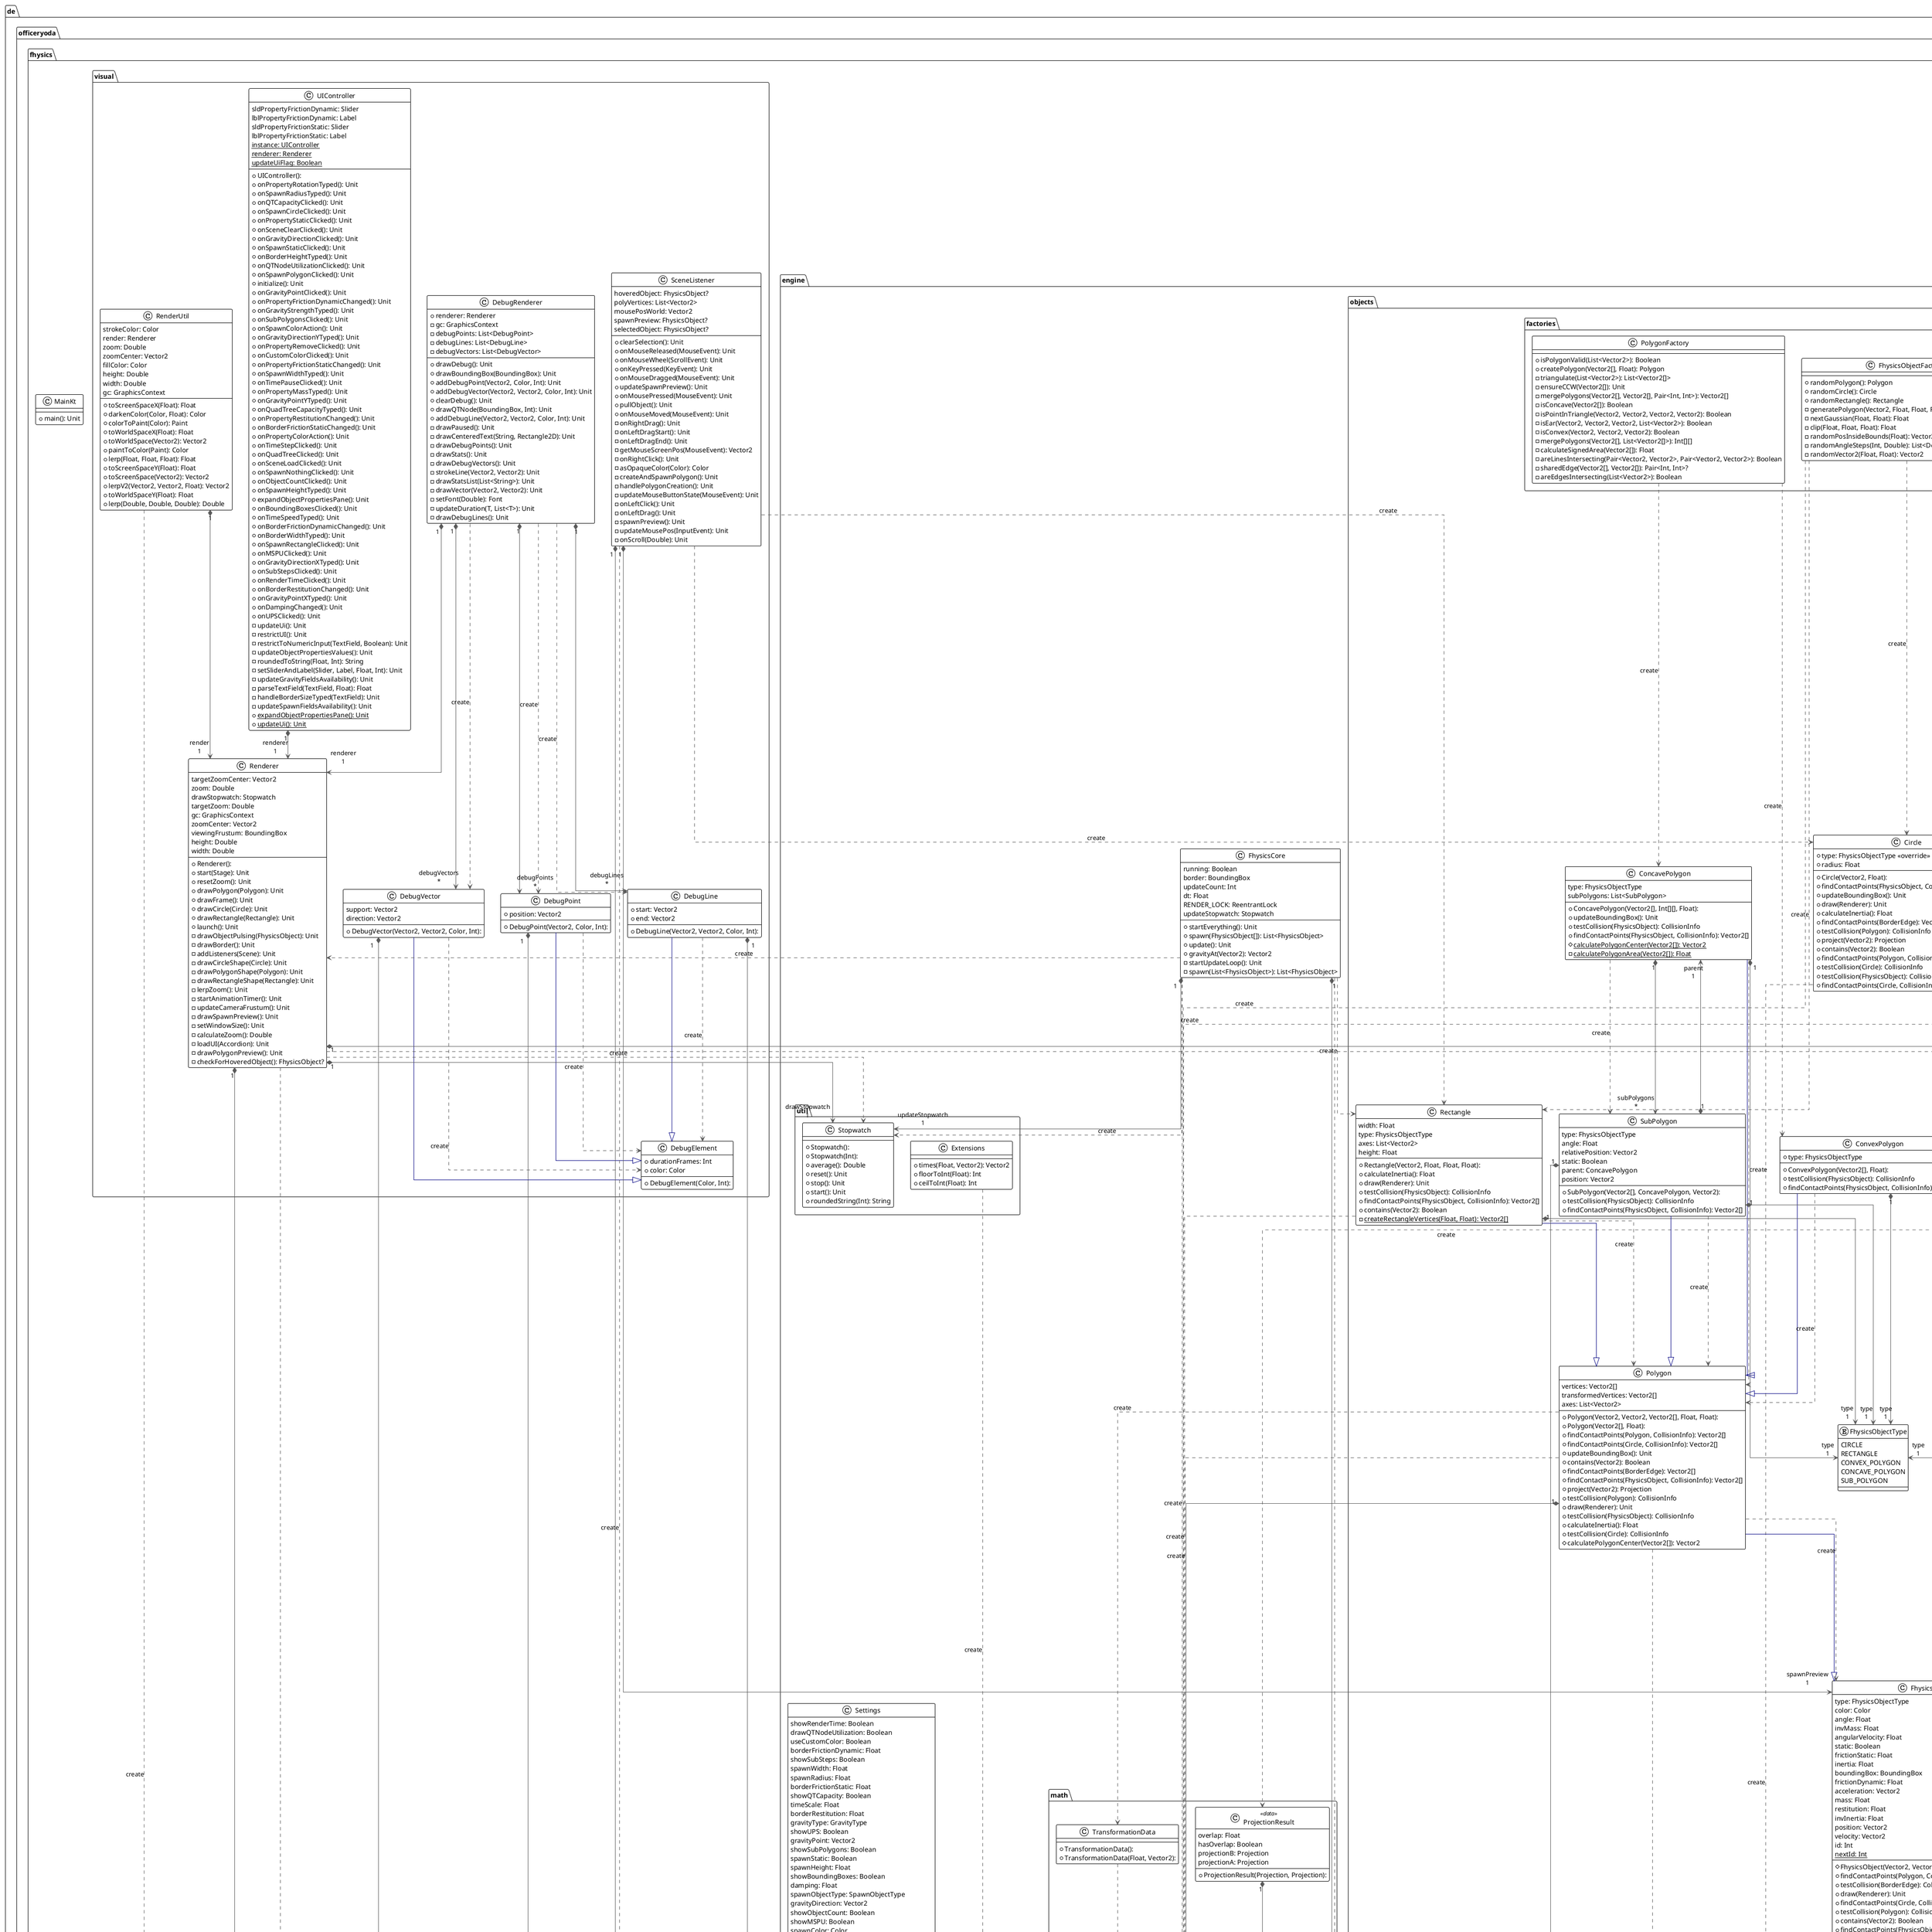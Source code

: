 @startuml

!theme plain
top to bottom direction
skinparam linetype ortho

class de.officeryoda.fhysics.engine.collision.BorderEdge << data >> {
    normal: Vector2
    edgeCorner: Vector2
    borderPosition: Float
    + BorderEdge(Vector2, Float, Vector2):
    + testCollision(FhysicsObject): CollisionInfo
}

class de.officeryoda.fhysics.engine.collision.CollisionFinder {
    + testCollision(Circle, Circle): CollisionInfo
    + testCollision(Polygon, Polygon): CollisionInfo
    + testCollision(Polygon, Circle): CollisionInfo
    + getClosestPointOnLine(Vector2, Vector2, Vector2): Vector2
    - checkAxesForOverlap(List<Vector2>, Polygon, Circle): Boolean
    - testConcavePolygonCollision(ConcavePolygon, Circle): CollisionInfo
    - getUniqueAxes(Polygon, Polygon): List<Vector2>
    - testProjectionOverlap(Vector2, FhysicsObject, FhysicsObject): ProjectionResult
    - calculateOverlap(Circle, Circle, Vector2): Float
    - getClosestPoint(Polygon, Vector2): Vector2
    - findCollisionInfo(Polygon, Polygon, List<Vector2>): CollisionInfo
    - findDeepestCollision(Polygon, Polygon): CollisionInfo
    - testConcavePolygonCollision(Polygon, Polygon): CollisionInfo
}

class de.officeryoda.fhysics.engine.collision.CollisionInfo << data >> {
    normal: Vector2
    hasCollision: Boolean
    objA: FhysicsObject?
    depth: Float
    objB: FhysicsObject?
    + CollisionInfo(FhysicsObject?, FhysicsObject?, Vector2, Float):
    + CollisionInfo():
}

class de.officeryoda.fhysics.engine.collision.CollisionSolver {
    + moveInsideBorder(FhysicsObject): Set<BorderEdge>
    + updateBorderObjects(): Unit
    + solveCollision(CollisionInfo): Unit
    + handleBorderCollisions(FhysicsObject): Unit
    - solveImpulseBorder(BorderEdge, FhysicsObject, Vector2[]): Float[]
    - solveFriction(FhysicsObject, FhysicsObject, Vector2[], Float[], Vector2): Unit
    - solveFrictionBorder(BorderEdge, FhysicsObject, Vector2[], Float[]): Unit
    - calculateFrictionMagnitude(Vector2, Vector2, FhysicsObject, FhysicsObject, Vector2, Vector2, Vector2[]): Float
    - applyImpulse(ArrayList<Vector2>, Vector2[], FhysicsObject): Unit
    - calculateImpulseMagnitude(FhysicsObject, FhysiscsObject, Vector2, Int, Float, Vector2, Vector2): Float
    - separateOverlappingObjects(CollisionInfo): Unit
    - calculateImpulseMagnitude(FhysicsObject, Vector2, Vector2, Float, Int): Float
    - calculateRelativeVelocity(FhysicsObject, FhysicsObject, Vector2, Vector2): Vector2
    - applyImpulses(ArrayList<Vector2>, Vector2[], FhysicsObject, FhysicsObject): Unit
    - solveImpulse(FhysicsObject, FhysicsObject, Vector2[], CollisionInfo): Float[]
    - processBorderContactPointsImpulse(Vector2[], FhysicsObject, Vector2, ArrayList<Vector2>): Float[]
    - applyCoulombsLaw(Float, Float, Vector2, Float, Float): Vector2
    - calculateFrictionMagnitude(Vector2, Vector2, FhysicsObject, Vector2, Vector2[]): Float
    - processObjectContactPointsImpulse(Vector2[], FhysicsObject, FhysicsObject, Vector2, ArrayList<Vector2>): Float[]
    - processObjectContactPointsFriction(Vector2[], FhysicsObject, FhysicsObject, Vector2, ArrayList<Vector2>, Float[]): Unit
    - applyFriction(ArrayList<Vector2>, FhysicsObject, Vector2[]): Unit
    - processBorderContactPointsFriction(Vector2[], FhysicsObject, Vector2, ArrayList<Vector2>, Float[]): Unit
    - clampSmallAngularVelocity(FhysicsObject): Unit
    - applyFriction(ArrayList<Vector2>, Vector2[], FhysicsObject, FhysicsObject, Float): Unit
    - calculateContactPerpendicular(Vector2, FhysicsObject): Vector2
    - solveBorderCollision(FhysicsObject, BorderEdge): Unit
}

class de.officeryoda.fhysics.engine.collision.ContactFinder {
    + findContactPoints(Circle, CollisionInfo): Vector2[]
    + findContactPoints(BorderEdge, Circle): Vector2[]
    + findContactPoints(Polygon, Polygon): Vector2[]
    + findContactPoints(BorderEdge, Polygon): Vector2[]
    + getConvexPolygons(Polygon, Polygon): Pair<List<Polygon>, List<Polygon>>
    - findConcavePolygonContactPoints(BorderEdge, ConcavePolygon): Vector2[]
    - findConcavePolygonContactPoints(Polygon, Polygon): Vector2[]
    - isNearExisting(Vector2, List<Vector2>): Boolean
    - findContactPoints(List<Polygon>, List<Polygon>): Vector2[]
    - nearlyEquals(Vector2, Vector2): Boolean
}

class de.officeryoda.fhysics.engine.datastructures.BoundingBox << data >> {
    width: Float
    fromPolygon: Polygon
    fromCircle: Circle
    height: Float
    x: Float
    y: Float
    + BoundingBox():
    + BoundingBox(Float, Float, Float, Float):
    + contains(BoundingBox): Boolean
    + overlaps(BoundingBox): Boolean
    + contains(Vector2): Boolean
}

class de.officeryoda.fhysics.engine.datastructures.IndexedFreeList<T> {
    + IndexedFreeList():
    + IndexedFreeList(T):
    + free(Int): Unit
    + clear(): Unit
    + get(Int): T
    + capacity(): Int
    + usedCount(): Int
    + iterator(): Iterator<T>
    + add(T): Int
    + indexOf(T): Int
}

class de.officeryoda.fhysics.engine.datastructures.FreeElement<T> << data >> {
    element: T?
    next: Int
    + FreeElement(T?, Int):
    + FreeElement():
}

class de.officeryoda.fhysics.engine.datastructures.QuadTree {
    objectCount: Int
    clearFlag: Boolean
    rebuildFlag: Boolean
    capacity: Int
    pendingRemovals: List<FhysicsObject>
    + update(): Unit
    + insert(FhysicsObject): Unit
    + query(Vector2): FhysicsObject?
    + rebuild(): Unit
    + clear(): Unit
    + shutdownThreadPool(): Unit
    + processPendingOperations(): Unit
    + getObjectCountInChildren(QTNode): Int
    + remove(FhysicsObject): Unit
    + drawObjects(Renderer): Unit
    + drawNodes(BoundingBox): Unit
    - insertPending(): Unit
    - removeIteratively(FhysicsObject): Unit
    - insertOverlappingObjects(QTNode, QTNode): Unit
    - updateFhysicsObjects(List<FhysicsObject>): Unit
    - removePending(): Unit
    - shouldSplitNode(QTNode): Boolean
    - totalRebuild(): Unit
    - getLeafNode(Vector2): QTNode
    - queryLeafObjects(QTNode, Vector2): FhysicsObject?
    - tryCollapseBranch(QTNode): Unit
    - moveObjectsToChildren(QTNode, Int): Unit
    - addNotContainedToList(QTNode, List<FhysicsObject>): Unit
    - addOverlappingChildrenToQueue(QTNode, BoundingBox, ArrayDeque<QTNode>): Unit
    - insertIntoLeaf(FhysicsObject, QTNode): Unit
    - createChildNodes(BoundingBox): Int
    - tryInsertRebuildList(List<FhysicsObject>, QTNode): Unit
    - trySplitNode(QTNode): Unit
    - findOverlappingLeaves(BoundingBox, QTNode): List<QTNode>
    - updateLeaf(QTNode): Unit
    - insertIteratively(FhysicsObject, QTNode): Unit
    - moveObjects(QTNode, QTNode): Unit
    - getChildren(QTNode): QTNode[]
    - handleCollisions(List<FhysicsObject>): Unit
    - convertToBranch(QTNode, Int): Unit
    - collapseBranch(QTNode): Unit
}

class de.officeryoda.fhysics.engine.datastructures.QTNode << data >> {
    objects: List<FhysicsObject>
    leaf: Boolean
    bbox: BoundingBox
    index: Int
    + QTNode(BoundingBox):
    + convertToBranch(): Unit
    + convertToLeaf(): Unit
}

class de.officeryoda.fhysics.engine.math.Projection << data >> {
    min: Float
    max: Float
    + Projection(Float, Float):
    + overlaps(Projection): Boolean
}

class de.officeryoda.fhysics.engine.math.ProjectionResult << data >> {
    overlap: Float
    hasOverlap: Boolean
    projectionB: Projection
    projectionA: Projection
    + ProjectionResult(Projection, Projection):
}

class de.officeryoda.fhysics.engine.math.TransformationData {
    + TransformationData():
    + TransformationData(Float, Vector2):
}

class de.officeryoda.fhysics.engine.math.Vector2 << data >> {
    x: Float
    y: Float
    {static} ZERO: Vector2
    + Vector2(Float, Float):
    + Vector2(Float):
    + Vector2():
    + plus(Vector2): Vector2
    + timesAssign(Float): Unit
    + dot(Vector2): Float
    + cross(Vector2): Float
    + minus(Vector2): Vector2
    + set(Vector2): Unit
    + plusAssign(Vector2): Unit
    + rotated(Float): Vector2
    + distanceTo(Vector2): Float
    + rotatedAround(Float, Vector2): Vector2
    + normalized(): Vector2
    + sqrMagnitude(): Float
    + set(Float, Float): Unit
    + negate(): Unit
    + div(Float): Vector2
    + unaryMinus(): Vector2
    + divAssign(Float): Unit
    + sqrDistanceTo(Vector2): Float
    + minusAssign(Vector2): Unit
    + magnitude(): Float
    + times(Float): Vector2
}

class de.officeryoda.fhysics.engine.objects.factories.FhysicsObjectFactory {
    + randomPolygon(): Polygon
    + randomCircle(): Circle
    + randomRectangle(): Rectangle
    - generatePolygon(Vector2, Float, Float, Float, Int): List<Vector2>
    - nextGaussian(Float, Float): Float
    - clip(Float, Float, Float): Float
    - randomPosInsideBounds(Float): Vector2
    - randomAngleSteps(Int, Double): List<Double>
    - randomVector2(Float, Float): Vector2
}

class de.officeryoda.fhysics.engine.objects.factories.PolygonFactory {
    + isPolygonValid(List<Vector2>): Boolean
    + createPolygon(Vector2[], Float): Polygon
    - triangulate(List<Vector2>): List<Vector2[]>
    - ensureCCW(Vector2[]): Unit
    - mergePolygons(Vector2[], Vector2[], Pair<Int, Int>): Vector2[]
    - isConcave(Vector2[]): Boolean
    - isPointInTriangle(Vector2, Vector2, Vector2, Vector2): Boolean
    - isEar(Vector2, Vector2, Vector2, List<Vector2>): Boolean
    - isConvex(Vector2, Vector2, Vector2): Boolean
    - mergePolygons(Vector2[], List<Vector2[]>): Int[][]
    - calculateSignedArea(Vector2[]): Float
    - areLinesIntersecting(Pair<Vector2, Vector2>, Pair<Vector2, Vector2>): Boolean
    - sharedEdge(Vector2[], Vector2[]): Pair<Int, Int>?
    - areEdgesIntersecting(List<Vector2>): Boolean
}

class de.officeryoda.fhysics.engine.objects.Circle {
    + type: FhysicsObjectType << override >>
    + radius: Float
    + Circle(Vector2, Float):
    + findContactPoints(FhysicsObject, CollisionInfo): Vector2[]
    + updateBoundingBox(): Unit
    + draw(Renderer): Unit
    + calculateInertia(): Float
    + findContactPoints(BorderEdge): Vector2[]
    + testCollision(Polygon): CollisionInfo
    + project(Vector2): Projection
    + contains(Vector2): Boolean
    + findContactPoints(Polygon, CollisionInfo): Vector2[]
    + testCollision(Circle): CollisionInfo
    + testCollision(FhysicsObject): CollisionInfo
    + findContactPoints(Circle, CollisionInfo): Vector2[]
}

class de.officeryoda.fhysics.engine.objects.ConcavePolygon {
    type: FhysicsObjectType
    subPolygons: List<SubPolygon>
    + ConcavePolygon(Vector2[], Int[][], Float):
    + updateBoundingBox(): Unit
    + testCollision(FhysicsObject): CollisionInfo
    + findContactPoints(FhysicsObject, CollisionInfo): Vector2[]
    {static} # calculatePolygonCenter(Vector2[]): Vector2
    {static} - calculatePolygonArea(Vector2[]): Float
}

class de.officeryoda.fhysics.engine.objects.ConvexPolygon {
    + type: FhysicsObjectType
    + ConvexPolygon(Vector2[], Float):
    + testCollision(FhysicsObject): CollisionInfo
    + findContactPoints(FhysicsObject, CollisionInfo): Vector2[]
}

class de.officeryoda.fhysics.engine.objects.FhysicsObject {
    type: FhysicsObjectType
    color: Color
    angle: Float
    invMass: Float
    angularVelocity: Float
    static: Boolean
    frictionStatic: Float
    inertia: Float
    boundingBox: BoundingBox
    frictionDynamic: Float
    acceleration: Vector2
    mass: Float
    restitution: Float
    invInertia: Float
    position: Vector2
    velocity: Vector2
    id: Int
    {static} nextId: Int
    # FhysicsObject(Vector2, Vector2, Float, Float, Float):
    + findContactPoints(Polygon, CollisionInfo): Vector2[]
    + testCollision(BorderEdge): CollisionInfo
    + draw(Renderer): Unit
    + findContactPoints(Circle, CollisionInfo): Vector2[]
    + testCollision(Polygon): CollisionInfo
    + contains(Vector2): Boolean
    + findContactPoints(FhysicsObject, CollisionInfo): Vector2[]
    + testCollision(FhysicsObject): CollisionInfo
    + updateBoundingBox(): Unit
    + update(): Unit
    + project(Vector2): Projection
    + testCollision(Circle): CollisionInfo
    + findContactPoints(BorderEdge): Vector2[]
    + calculateInertia(): Float
    - colorFromId(): Color
}

enum de.officeryoda.fhysics.engine.objects.FhysicsObjectType {
    CIRCLE
    RECTANGLE
    CONVEX_POLYGON
    CONCAVE_POLYGON
    SUB_POLYGON
}

class de.officeryoda.fhysics.engine.objects.Polygon {
    vertices: Vector2[]
    transformedVertices: Vector2[]
    axes: List<Vector2>
    + Polygon(Vector2, Vector2, Vector2[], Float, Float):
    + Polygon(Vector2[], Float):
    + findContactPoints(Polygon, CollisionInfo): Vector2[]
    + findContactPoints(Circle, CollisionInfo): Vector2[]
    + updateBoundingBox(): Unit
    + contains(Vector2): Boolean
    + findContactPoints(BorderEdge): Vector2[]
    + findContactPoints(FhysicsObject, CollisionInfo): Vector2[]
    + project(Vector2): Projection
    + testCollision(Polygon): CollisionInfo
    + draw(Renderer): Unit
    + testCollision(FhysicsObject): CollisionInfo
    + calculateInertia(): Float
    + testCollision(Circle): CollisionInfo
    # calculatePolygonCenter(Vector2[]): Vector2
}

class de.officeryoda.fhysics.engine.objects.Rectangle {
    width: Float
    type: FhysicsObjectType
    axes: List<Vector2>
    height: Float
    + Rectangle(Vector2, Float, Float, Float):
    + calculateInertia(): Float
    + draw(Renderer): Unit
    + testCollision(FhysicsObject): CollisionInfo
    + findContactPoints(FhysicsObject, CollisionInfo): Vector2[]
    + contains(Vector2): Boolean
    {static} - createRectangleVertices(Float, Float): Vector2[]
}

class de.officeryoda.fhysics.engine.objects.SubPolygon {
    type: FhysicsObjectType
    angle: Float
    relativePosition: Vector2
    static: Boolean
    parent: ConcavePolygon
    position: Vector2
    + SubPolygon(Vector2[], ConcavePolygon, Vector2):
    + testCollision(FhysicsObject): CollisionInfo
    + findContactPoints(FhysicsObject, CollisionInfo): Vector2[]
}

class de.officeryoda.fhysics.engine.util.Extensions {
    + times(Float, Vector2): Vector2
    + floorToInt(Float): Int
    + ceilToInt(Float): Int
}

class de.officeryoda.fhysics.engine.util.Stopwatch {
    + Stopwatch():
    + Stopwatch(Int):
    + average(): Double
    + reset(): Unit
    + stop(): Unit
    + start(): Unit
    + roundedString(Int): String
}

class de.officeryoda.fhysics.engine.FhysicsCore {
    running: Boolean
    border: BoundingBox
    updateCount: Int
    dt: Float
    RENDER_LOCK: ReentrantLock
    updateStopwatch: Stopwatch
    + startEverything(): Unit
    + spawn(FhysicsObject[]): List<FhysicsObject>
    + update(): Unit
    + gravityAt(Vector2): Vector2
    - startUpdateLoop(): Unit
    - spawn(List<FhysicsObject>): List<FhysicsObject>
}

class de.officeryoda.fhysics.engine.SceneManager {
    scenes: List<CustomScene>
    + loadPendingScene(): Unit
    + clearScene(): Unit
    + loadScene(String?): Unit
    - createScenes(): List<CustomScene>
}

class de.officeryoda.fhysics.engine.CustomScene << data >> {
    settings: Map<String, Object>
    name: String
    objectCreation: () -> Unit
    + CustomScene(String, Map<String, Object>, () -> Unit):
    + load(): Unit
}

class de.officeryoda.fhysics.engine.Settings {
    showRenderTime: Boolean
    drawQTNodeUtilization: Boolean
    useCustomColor: Boolean
    borderFrictionDynamic: Float
    showSubSteps: Boolean
    spawnWidth: Float
    spawnRadius: Float
    borderFrictionStatic: Float
    showQTCapacity: Boolean
    timeScale: Float
    borderRestitution: Float
    gravityType: GravityType
    showUPS: Boolean
    gravityPoint: Vector2
    showSubPolygons: Boolean
    spawnStatic: Boolean
    spawnHeight: Float
    showBoundingBoxes: Boolean
    damping: Float
    spawnObjectType: SpawnObjectType
    gravityDirection: Vector2
    showObjectCount: Boolean
    showMSPU: Boolean
    spawnColor: Color
    gravityPointStrength: Float
    drawQuadTree: Boolean
    + setBorderProperties(Float, Float, Float): Unit
    + load(Map<String, Object>): Unit
    + loadDefault(): Unit
}

enum de.officeryoda.fhysics.engine.SpawnObjectType {
    NOTHING
    CIRCLE
    RECTANGLE
    POLYGON
}

enum de.officeryoda.fhysics.engine.GravityType {
    DIRECTIONAL
    TOWARDS_POINT
}

class de.officeryoda.fhysics.visual.DebugElement {
    + durationFrames: Int
    + color: Color
    + DebugElement(Color, Int):
}

class de.officeryoda.fhysics.visual.DebugPoint {
    + position: Vector2
    + DebugPoint(Vector2, Color, Int):
}

class de.officeryoda.fhysics.visual.DebugLine {
    + start: Vector2
    + end: Vector2
    + DebugLine(Vector2, Vector2, Color, Int):
}

class de.officeryoda.fhysics.visual.DebugVector {
    support: Vector2
    direction: Vector2
    + DebugVector(Vector2, Vector2, Color, Int):
}

class de.officeryoda.fhysics.visual.DebugRenderer {
    + renderer: Renderer
    - gc: GraphicsContext
    - debugPoints: List<DebugPoint>
    - debugLines: List<DebugLine>
    - debugVectors: List<DebugVector>
    + drawDebug(): Unit
    + drawBoundingBox(BoundingBox): Unit
    + addDebugPoint(Vector2, Color, Int): Unit
    + addDebugVector(Vector2, Vector2, Color, Int): Unit
    + clearDebug(): Unit
    + drawQTNode(BoundingBox, Int): Unit
    + addDebugLine(Vector2, Vector2, Color, Int): Unit
    - drawPaused(): Unit
    - drawCenteredText(String, Rectangle2D): Unit
    - drawDebugPoints(): Unit
    - drawStats(): Unit
    - drawDebugVectors(): Unit
    - strokeLine(Vector2, Vector2): Unit
    - drawStatsList(List<String>): Unit
    - drawVector(Vector2, Vector2): Unit
    - setFont(Double): Font
    - updateDuration(T, List<T>): Unit
    - drawDebugLines(): Unit
}

class de.officeryoda.fhysics.visual.Renderer {
    targetZoomCenter: Vector2
    zoom: Double
    drawStopwatch: Stopwatch
    targetZoom: Double
    gc: GraphicsContext
    zoomCenter: Vector2
    viewingFrustum: BoundingBox
    height: Double
    width: Double
    + Renderer():
    + start(Stage): Unit
    + resetZoom(): Unit
    + drawPolygon(Polygon): Unit
    + drawFrame(): Unit
    + drawCircle(Circle): Unit
    + drawRectangle(Rectangle): Unit
    + launch(): Unit
    - drawObjectPulsing(FhysicsObject): Unit
    - drawBorder(): Unit
    - addListeners(Scene): Unit
    - drawCircleShape(Circle): Unit
    - drawPolygonShape(Polygon): Unit
    - drawRectangleShape(Rectangle): Unit
    - lerpZoom(): Unit
    - startAnimationTimer(): Unit
    - updateCameraFrustum(): Unit
    - drawSpawnPreview(): Unit
    - setWindowSize(): Unit
    - calculateZoom(): Double
    - loadUI(Accordion): Unit
    - drawPolygonPreview(): Unit
    - checkForHoveredObject(): FhysicsObject?
}

class de.officeryoda.fhysics.visual.RenderUtil {
    strokeColor: Color
    render: Renderer
    zoom: Double
    zoomCenter: Vector2
    fillColor: Color
    height: Double
    width: Double
    gc: GraphicsContext
    + toScreenSpaceX(Float): Float
    + darkenColor(Color, Float): Color
    + colorToPaint(Color): Paint
    + toWorldSpaceX(Float): Float
    + toWorldSpace(Vector2): Vector2
    + paintToColor(Paint): Color
    + lerp(Float, Float, Float): Float
    + toScreenSpaceY(Float): Float
    + toScreenSpace(Vector2): Vector2
    + lerpV2(Vector2, Vector2, Float): Vector2
    + toWorldSpaceY(Float): Float
    + lerp(Double, Double, Double): Double
}

class de.officeryoda.fhysics.visual.SceneListener {
    hoveredObject: FhysicsObject?
    polyVertices: List<Vector2>
    mousePosWorld: Vector2
    spawnPreview: FhysicsObject?
    selectedObject: FhysicsObject?
    + clearSelection(): Unit
    + onMouseReleased(MouseEvent): Unit
    + onMouseWheel(ScrollEvent): Unit
    + onKeyPressed(KeyEvent): Unit
    + onMouseDragged(MouseEvent): Unit
    + updateSpawnPreview(): Unit
    + onMousePressed(MouseEvent): Unit
    + pullObject(): Unit
    + onMouseMoved(MouseEvent): Unit
    - onRightDrag(): Unit
    - onLeftDragStart(): Unit
    - onLeftDragEnd(): Unit
    - getMouseScreenPos(MouseEvent): Vector2
    - onRightClick(): Unit
    - asOpaqueColor(Color): Color
    - createAndSpawnPolygon(): Unit
    - handlePolygonCreation(): Unit
    - updateMouseButtonState(MouseEvent): Unit
    - onLeftClick(): Unit
    - onLeftDrag(): Unit
    - spawnPreview(): Unit
    - updateMousePos(InputEvent): Unit
    - onScroll(Double): Unit
}

class de.officeryoda.fhysics.visual.UIController {
    sldPropertyFrictionDynamic: Slider
    lblPropertyFrictionDynamic: Label
    sldPropertyFrictionStatic: Slider
    lblPropertyFrictionStatic: Label
    {static} instance: UIController
    {static} renderer: Renderer
    {static} updateUiFlag: Boolean
    + UIController():
    + onPropertyRotationTyped(): Unit
    + onSpawnRadiusTyped(): Unit
    + onQTCapacityClicked(): Unit
    + onSpawnCircleClicked(): Unit
    + onPropertyStaticClicked(): Unit
    + onSceneClearClicked(): Unit
    + onGravityDirectionClicked(): Unit
    + onSpawnStaticClicked(): Unit
    + onBorderHeightTyped(): Unit
    + onQTNodeUtilizationClicked(): Unit
    + onSpawnPolygonClicked(): Unit
    + initialize(): Unit
    + onGravityPointClicked(): Unit
    + onPropertyFrictionDynamicChanged(): Unit
    + onGravityStrengthTyped(): Unit
    + onSubPolygonsClicked(): Unit
    + onSpawnColorAction(): Unit
    + onGravityDirectionYTyped(): Unit
    + onPropertyRemoveClicked(): Unit
    + onCustomColorClicked(): Unit
    + onPropertyFrictionStaticChanged(): Unit
    + onSpawnWidthTyped(): Unit
    + onTimePauseClicked(): Unit
    + onPropertyMassTyped(): Unit
    + onGravityPointYTyped(): Unit
    + onQuadTreeCapacityTyped(): Unit
    + onPropertyRestitutionChanged(): Unit
    + onBorderFrictionStaticChanged(): Unit
    + onPropertyColorAction(): Unit
    + onTimeStepClicked(): Unit
    + onQuadTreeClicked(): Unit
    + onSceneLoadClicked(): Unit
    + onSpawnNothingClicked(): Unit
    + onObjectCountClicked(): Unit
    + onSpawnHeightTyped(): Unit
    + expandObjectPropertiesPane(): Unit
    + onBoundingBoxesClicked(): Unit
    + onTimeSpeedTyped(): Unit
    + onBorderFrictionDynamicChanged(): Unit
    + onBorderWidthTyped(): Unit
    + onSpawnRectangleClicked(): Unit
    + onMSPUClicked(): Unit
    + onGravityDirectionXTyped(): Unit
    + onSubStepsClicked(): Unit
    + onRenderTimeClicked(): Unit
    + onBorderRestitutionChanged(): Unit
    + onGravityPointXTyped(): Unit
    + onDampingChanged(): Unit
    + onUPSClicked(): Unit
    - updateUi(): Unit
    - restrictUI(): Unit
    - restrictToNumericInput(TextField, Boolean): Unit
    - updateObjectPropertiesValues(): Unit
    - roundedToString(Float, Int): String
    - setSliderAndLabel(Slider, Label, Float, Int): Unit
    - updateGravityFieldsAvailability(): Unit
    - parseTextField(TextField, Float): Float
    - handleBorderSizeTyped(TextField): Unit
    - updateSpawnFieldsAvailability(): Unit
    {static} + expandObjectPropertiesPane(): Unit
    {static} + updateUi(): Unit
}

class de.officeryoda.fhysics.MainKt {
    + main(): Unit
}

Circle                         -[#000082,plain]-^  FhysicsObject
Circle                         -[#595959,dashed]->  FhysicsObject                 : "«create»"
Circle                        "1" *-[#595959,plain]-> "type\n1" FhysicsObjectType
Circle                         -[#595959,dashed]->  Projection              : "«create»"
CollisionFinder                -[#595959,dashed]->  CollisionInfo           : "«create»"
CollisionFinder                -[#595959,dashed]->  ProjectionResult        : "«create»"
CollisionSolver                -[#595959,dashed]->  BorderEdge              : "«create»"
CollisionSolver               "1" *-[#595959,plain]-> "borderObjects\n*" BorderEdge
CollisionSolver                -[#595959,dashed]->  Vector2                 : "«create»"
ConcavePolygon                "1" *-[#595959,plain]-> "type\n1" FhysicsObjectType
ConcavePolygon                 -[#000082,plain]-^  Polygon
ConcavePolygon                 -[#595959,dashed]->  Polygon                       : "«create»"
ConcavePolygon                 -[#595959,dashed]->  SubPolygon                    : "«create»"
ConcavePolygon                "1" *-[#595959,plain]-> "subPolygons\n*" SubPolygon
ContactFinder                  -[#595959,dashed]->  Vector2                 : "«create»"
ConvexPolygon                 "1" *-[#595959,plain]-> "type\n1" FhysicsObjectType
ConvexPolygon                  -[#000082,plain]-^  Polygon
ConvexPolygon                  -[#595959,dashed]->  Polygon                       : "«create»"
DebugLine                      -[#000082,plain]-^  DebugElement
DebugLine                      -[#595959,dashed]->  DebugElement                  : "«create»"
DebugLine                     "1" *-[#595959,plain]-> "start\n1" Vector2
DebugPoint                     -[#000082,plain]-^  DebugElement
DebugPoint                     -[#595959,dashed]->  DebugElement                  : "«create»"
DebugPoint                    "1" *-[#595959,plain]-> "position\n1" Vector2
DebugRenderer                 "1" *-[#595959,plain]-> "debugLines\n*" DebugLine
DebugRenderer                  -[#595959,dashed]->  DebugLine                     : "«create»"
DebugRenderer                 "1" *-[#595959,plain]-> "debugPoints\n*" DebugPoint
DebugRenderer                  -[#595959,dashed]->  DebugPoint                    : "«create»"
DebugRenderer                 "1" *-[#595959,plain]-> "debugVectors\n*" DebugVector
DebugRenderer                  -[#595959,dashed]->  DebugVector                   : "«create»"
DebugRenderer                 "1" *-[#595959,plain]-> "renderer\n1" Renderer
DebugVector                    -[#000082,plain]-^  DebugElement
DebugVector                    -[#595959,dashed]->  DebugElement                  : "«create»"
DebugVector                   "1" *-[#595959,plain]-> "support\n1" Vector2
Extensions                   -[#595959,dashed]->  Vector2                 : "«create»"
FhysicsCore                    -[#595959,dashed]->  Rectangle                     : "«create»"
FhysicsCore                    -[#595959,dashed]->  Renderer                      : "«create»"
FhysicsCore                   "1" *-[#595959,plain]-> "updateStopwatch\n1" Stopwatch
FhysicsCore                    -[#595959,dashed]->  Stopwatch                     : "«create»"
FhysicsCore                    -[#595959,dashed]->  BoundingBox             : "«create»"
FhysicsCore                   "1" *-[#595959,plain]-> "BORDER\n1" BoundingBox
FhysicsCore                    -[#595959,dashed]->  Vector2                 : "«create»"
FhysicsObject                 "1" *-[#595959,plain]-> "boundingBox\n1" BoundingBox
FhysicsObject                  -[#595959,dashed]->  BoundingBox             : "«create»"
FhysicsObject                 "1" *-[#595959,plain]-> "position\n1" Vector2
FhysicsObjectFactory           -[#595959,dashed]->  Circle                        : "«create»"
FhysicsObjectFactory           -[#595959,dashed]->  Rectangle                     : "«create»"
FhysicsObjectFactory           -[#595959,dashed]->  Vector2                 : "«create»"
IndexedFreeList                -[#595959,dashed]->  FreeElement             : "«create»"
IndexedFreeList               "1" *-[#595959,plain]-> "data\n*" FreeElement
Polygon                        -[#000082,plain]-^  FhysicsObject
Polygon                        -[#595959,dashed]->  FhysicsObject                 : "«create»"
Polygon                        -[#595959,dashed]->  TransformationData          : "«create»"
Polygon                        -[#595959,dashed]->  Projection              : "«create»"
Polygon                        -[#595959,dashed]->  Vector2                 : "«create»"
Polygon                       "1" *-[#595959,plain]-> "vertices\n*" Vector2
PolygonFactory                 -[#595959,dashed]->  ConcavePolygon                : "«create»"
PolygonFactory                 -[#595959,dashed]->  ConvexPolygon                 : "«create»"
QuadTree                      "1" *-[#595959,plain]-> "pendingAdditions\n*" FhysicsObject
QuadTree                      "1" *-[#595959,plain]-> "objectLists\n1" IndexedFreeList
QuadTree                       -[#595959,dashed]->  IndexedFreeList               : "«create»"
QuadTree                       -[#595959,dashed]->  BoundingBox             : "«create»"
QuadTree                      "1" *-[#595959,plain]-> "nodes\n*" QTNode
QuadTree                       -[#595959,dashed]->  QTNode                  : "«create»"
Rectangle                     "1" *-[#595959,plain]-> "type\n1" FhysicsObjectType
Rectangle                      -[#000082,plain]-^  Polygon
Rectangle                      -[#595959,dashed]->  Polygon                       : "«create»"
Rectangle                      -[#595959,dashed]->  Vector2                 : "«create»"
RenderUtil                    "1" *-[#595959,plain]-> "render\n1" Renderer
RenderUtil                     -[#595959,dashed]->  Vector2                 : "«create»"
Renderer                       -[#595959,dashed]->  Stopwatch                     : "«create»"
Renderer                      "1" *-[#595959,plain]-> "drawStopwatch\n1" Stopwatch
Renderer                      "1" *-[#595959,plain]-> "viewingFrustum\n1" BoundingBox
Renderer                       -[#595959,dashed]->  BoundingBox             : "«create»"
Renderer                       -[#595959,dashed]->  Vector2                 : "«create»"
Renderer                      "1" *-[#595959,plain]-> "targetZoomCenter\n1" Vector2
SceneListener                  -[#595959,dashed]->  Circle                        : "«create»"
SceneListener                 "1" *-[#595959,plain]-> "spawnPreview\n1" FhysicsObject
SceneListener                  -[#595959,dashed]->  Rectangle                     : "«create»"
SceneListener                  -[#595959,dashed]->  Vector2                 : "«create»"
SceneListener                 "1" *-[#595959,plain]-> "polyVertices\n*" Vector2
SceneManager                   -[#595959,dashed]->  CustomScene             : "«create»"
SceneManager                  "1" *-[#595959,plain]-> "scenes\n*" CustomScene
Settings                      "1" *-[#595959,plain]-> "gravityType\n1" GravityType
Settings                      "1" *-[#595959,plain]-> "spawnObjectType\n1" SpawnObjectType
Settings                      "1" *-[#595959,plain]-> "gravityDirection\n1" Vector2
Settings                       -[#595959,dashed]->  Vector2                 : "«create»"
SubPolygon                    "1" *-[#595959,plain]-> "parent\n1" ConcavePolygon
SubPolygon                    "1" *-[#595959,plain]-> "type\n1" FhysicsObjectType
SubPolygon                     -[#000082,plain]-^  Polygon
SubPolygon                     -[#595959,dashed]->  Polygon                       : "«create»"
SubPolygon                    "1" *-[#595959,plain]-> "relativePosition\n1" Vector2
TransformationData             -[#595959,dashed]->  Vector2                 : "«create»"
UIController                  "1" *-[#595959,plain]-> "renderer\n1" Renderer
BorderEdge               -[#595959,dashed]->  CollisionInfo           : "«create»"
BorderEdge              "1" *-[#595959,plain]-> "normal\n1" Vector2
CollisionInfo           "1" *-[#595959,plain]-> "objA\n1" FhysicsObject
CollisionInfo           "1" *-[#595959,plain]-> "normal\n1" Vector2
FreeElement              +-[#820000,plain]-  IndexedFreeList
ProjectionResult        "1" *-[#595959,plain]-> "projectionA\n1" Projection
QTNode                   +-[#820000,plain]-  QuadTree
QTNode                  "1" *-[#595959,plain]-> "bbox\n1" BoundingBox
@enduml
